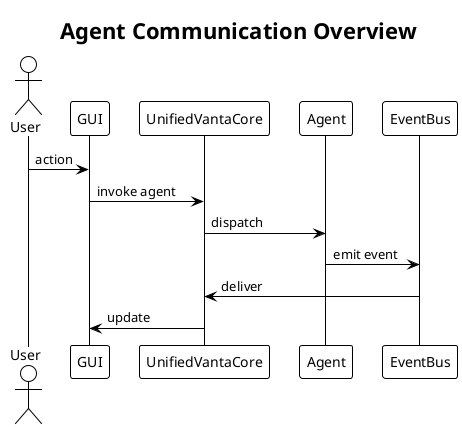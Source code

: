@startuml
!theme plain
title Agent Communication Overview

actor User
participant "GUI" as GUI
participant "UnifiedVantaCore" as Core
participant "Agent" as Agent
participant "EventBus" as Bus

User -> GUI : action
GUI -> Core : invoke agent
Core -> Agent : dispatch
Agent -> Bus : emit event
Bus -> Core : deliver
Core -> GUI : update
@enduml
